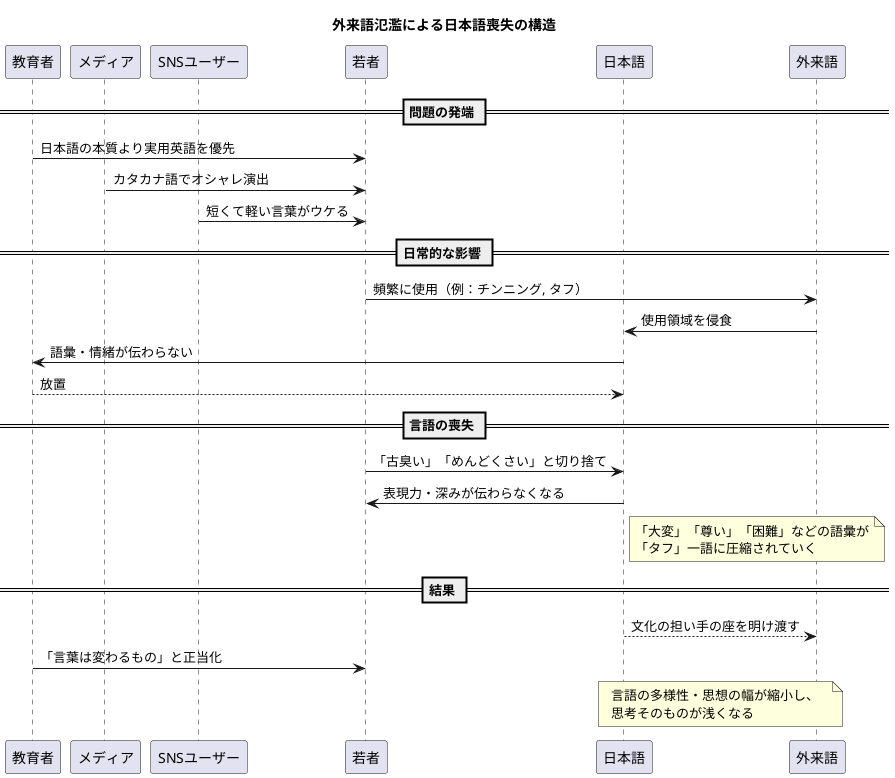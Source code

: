@startuml
title 外来語氾濫による日本語喪失の構造

participant 教育者
participant メディア
participant SNSユーザー
participant 若者
participant 日本語
participant 外来語

== 問題の発端 ==

教育者 -> 若者 : 日本語の本質より実用英語を優先
メディア -> 若者 : カタカナ語でオシャレ演出
SNSユーザー -> 若者 : 短くて軽い言葉がウケる

== 日常的な影響 ==

若者 -> 外来語 : 頻繁に使用（例：チンニング, タフ）
外来語 -> 日本語 : 使用領域を侵食
日本語 -> 教育者 : 語彙・情緒が伝わらない
教育者 --> 日本語 : 放置

== 言語の喪失 ==

若者 -> 日本語 : 「古臭い」「めんどくさい」と切り捨て
日本語 -> 若者 : 表現力・深みが伝わらなくなる
note right of 日本語
「大変」「尊い」「困難」などの語彙が
「タフ」一語に圧縮されていく
end note

== 結果 ==

日本語 --> 外来語 : 文化の担い手の座を明け渡す
教育者 -> 若者 : 「言葉は変わるもの」と正当化
note over 日本語, 外来語
言語の多様性・思想の幅が縮小し、
思考そのものが浅くなる
end note

@enduml